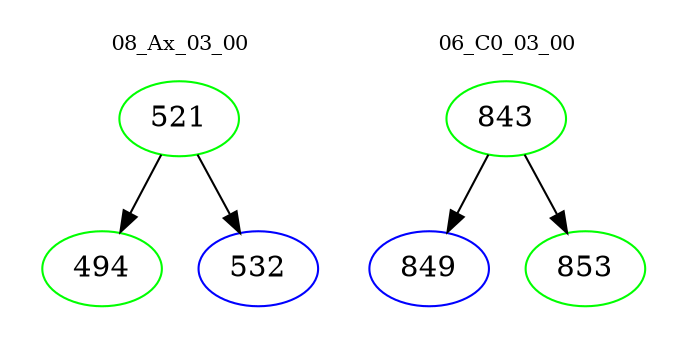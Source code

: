 digraph{
subgraph cluster_0 {
color = white
label = "08_Ax_03_00";
fontsize=10;
T0_521 [label="521", color="green"]
T0_521 -> T0_494 [color="black"]
T0_494 [label="494", color="green"]
T0_521 -> T0_532 [color="black"]
T0_532 [label="532", color="blue"]
}
subgraph cluster_1 {
color = white
label = "06_C0_03_00";
fontsize=10;
T1_843 [label="843", color="green"]
T1_843 -> T1_849 [color="black"]
T1_849 [label="849", color="blue"]
T1_843 -> T1_853 [color="black"]
T1_853 [label="853", color="green"]
}
}
